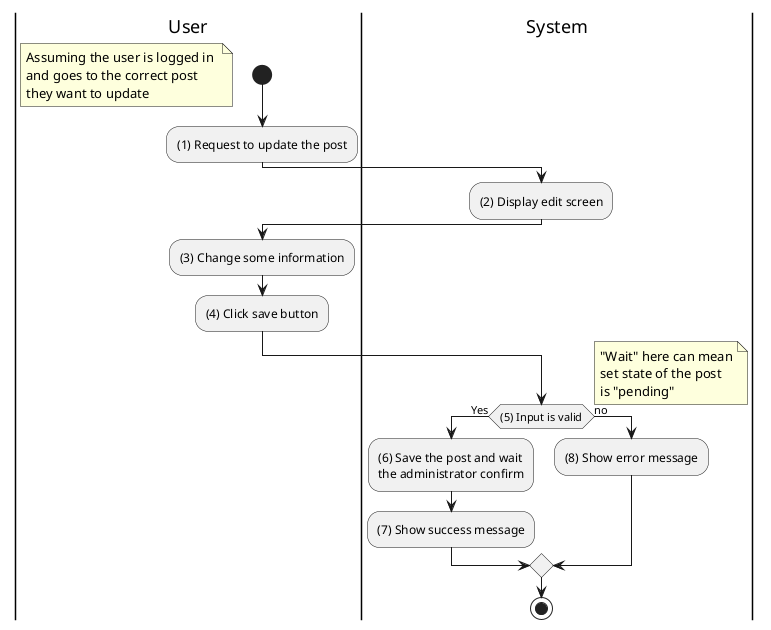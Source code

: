 @startuml
|User|
start
floating note left
Assuming the user is logged in 
and goes to the correct post 
they want to update
end note
:(1) Request to update the post;
|System|
:(2) Display edit screen;
|User|
:(3) Change some information;
:(4) Click save button;
|System|
if ((5) Input is valid) then (Yes)

'|System|
floating note right
"Wait" here can mean
set state of the post
is "pending"
end note
:(6) Save the post and wait
the administrator confirm;
:(7) Show success message;
else (no)
:(8) Show error message;
endif
stop
@enduml